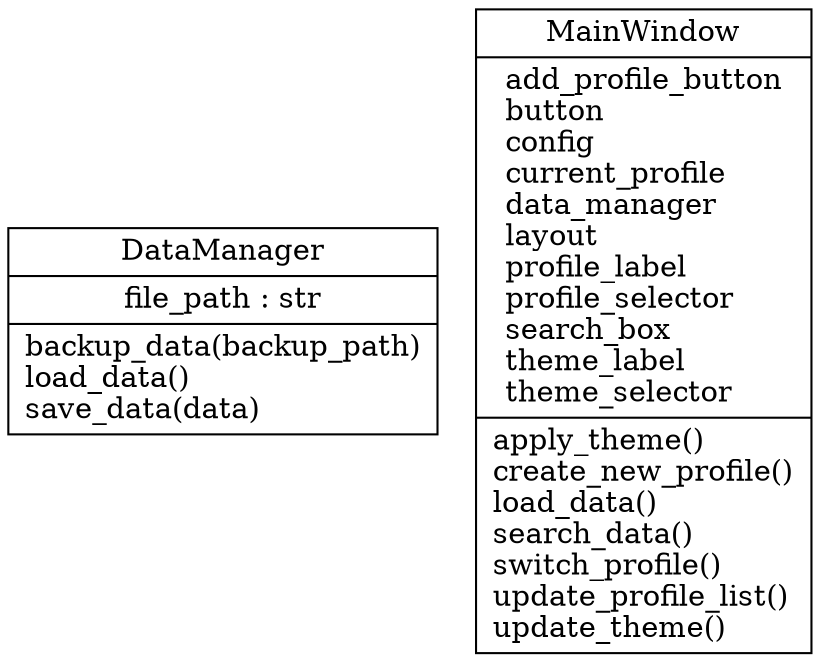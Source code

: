 digraph "classes_InteractiveDataApp" {
rankdir=BT
charset="utf-8"
"src.data_manager.DataManager" [color="black", fontcolor="black", label=<{DataManager|file_path : str<br ALIGN="LEFT"/>|backup_data(backup_path)<br ALIGN="LEFT"/>load_data()<br ALIGN="LEFT"/>save_data(data)<br ALIGN="LEFT"/>}>, shape="record", style="solid"];
"src.gui.MainWindow" [color="black", fontcolor="black", label=<{MainWindow|add_profile_button<br ALIGN="LEFT"/>button<br ALIGN="LEFT"/>config<br ALIGN="LEFT"/>current_profile<br ALIGN="LEFT"/>data_manager<br ALIGN="LEFT"/>layout<br ALIGN="LEFT"/>profile_label<br ALIGN="LEFT"/>profile_selector<br ALIGN="LEFT"/>search_box<br ALIGN="LEFT"/>theme_label<br ALIGN="LEFT"/>theme_selector<br ALIGN="LEFT"/>|apply_theme()<br ALIGN="LEFT"/>create_new_profile()<br ALIGN="LEFT"/>load_data()<br ALIGN="LEFT"/>search_data()<br ALIGN="LEFT"/>switch_profile()<br ALIGN="LEFT"/>update_profile_list()<br ALIGN="LEFT"/>update_theme()<br ALIGN="LEFT"/>}>, shape="record", style="solid"];
}
